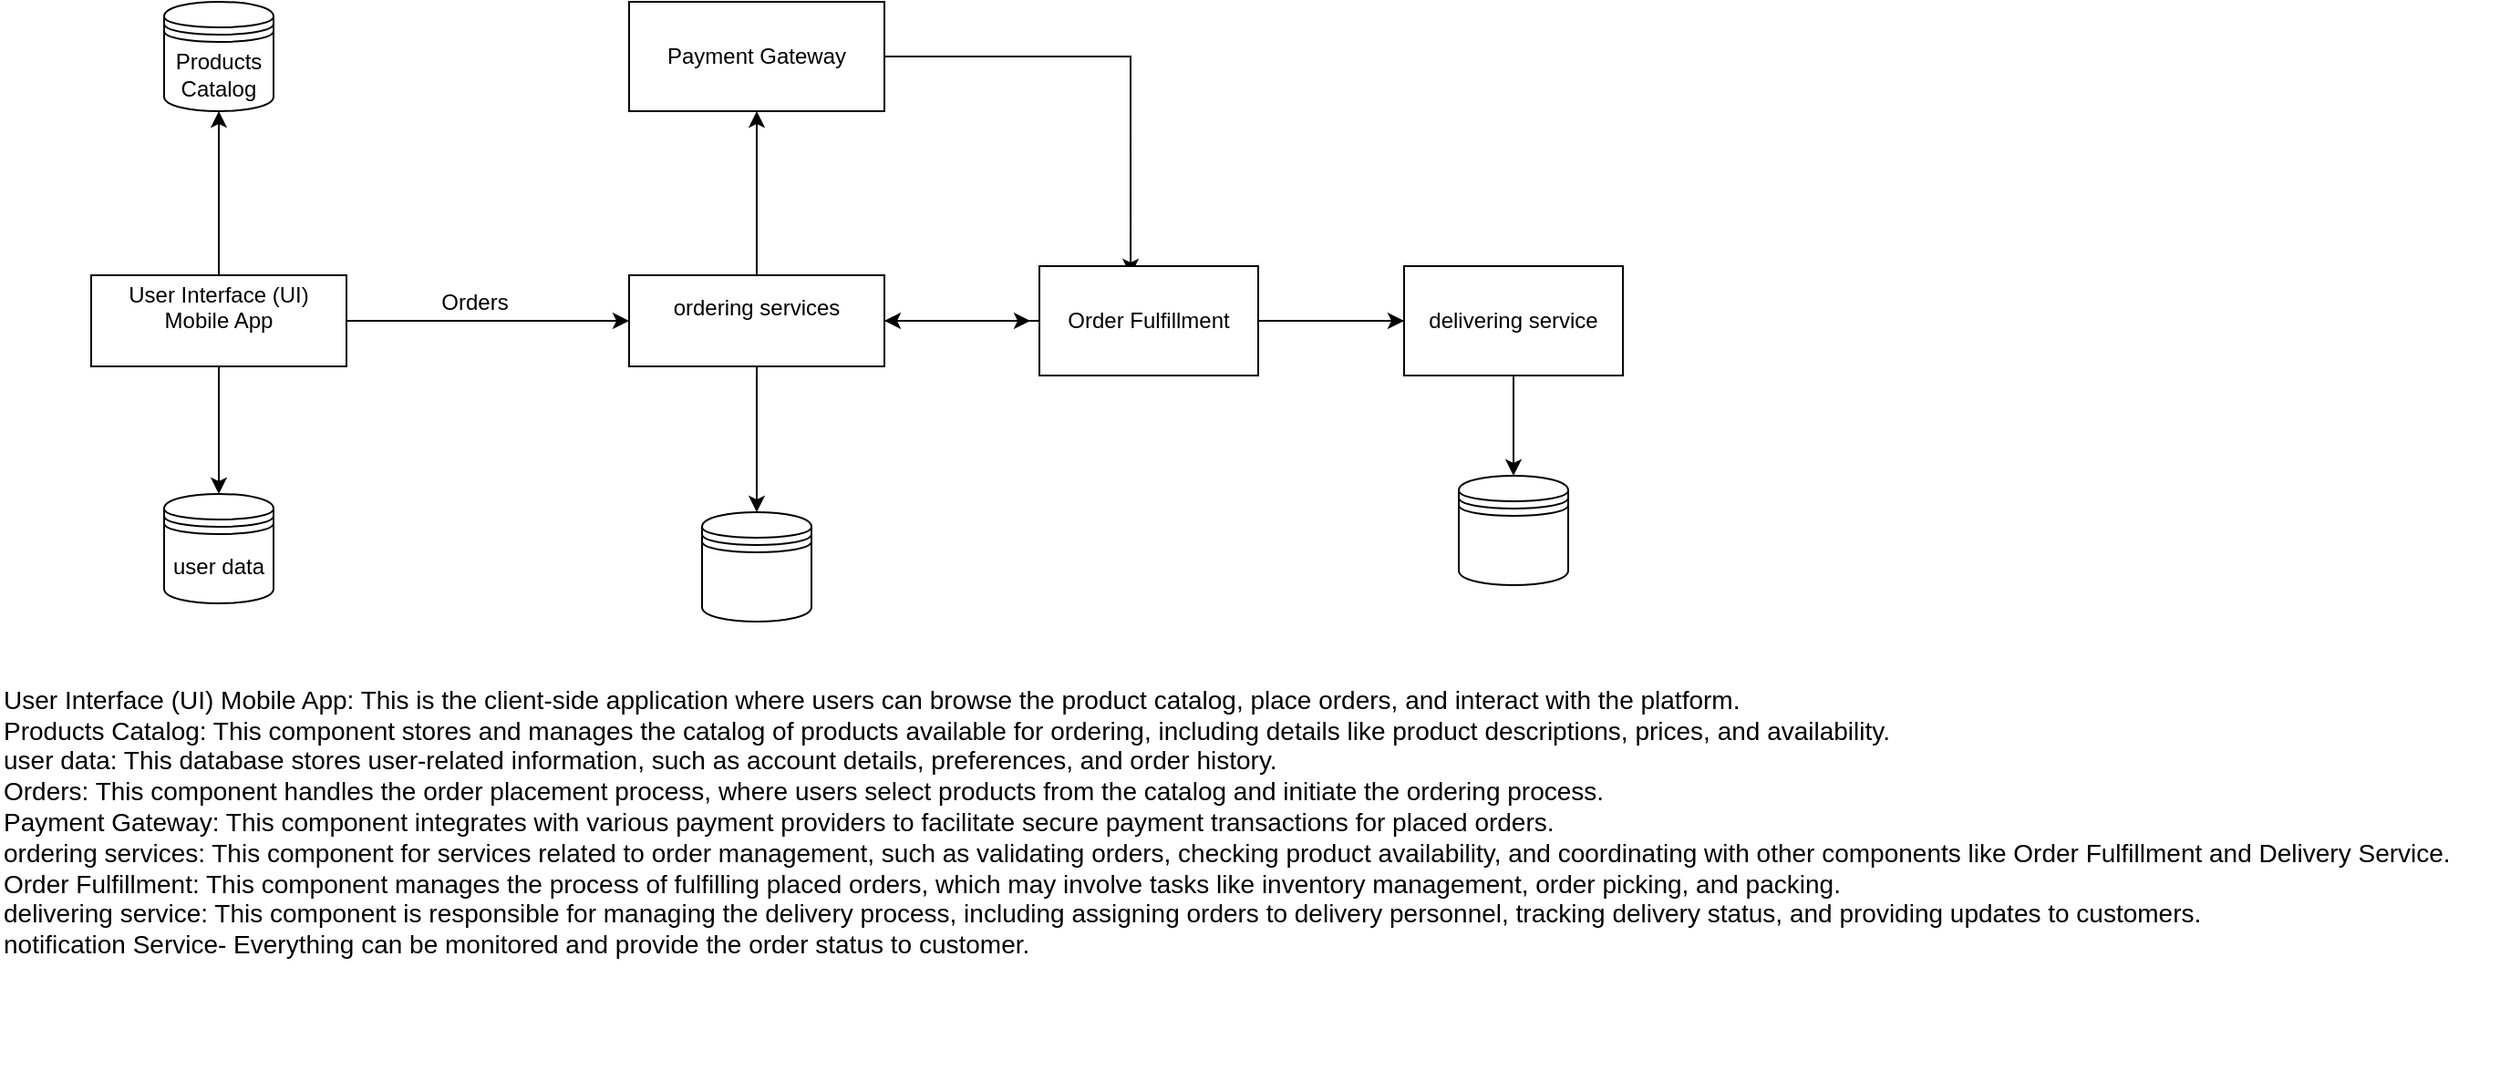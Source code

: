 <mxfile version="24.2.9" type="github">
  <diagram name="Page-1" id="YpglVCuMIgUVX-B_KefH">
    <mxGraphModel dx="1167" dy="670" grid="1" gridSize="10" guides="1" tooltips="1" connect="1" arrows="1" fold="1" page="1" pageScale="1" pageWidth="850" pageHeight="1100" background="none" math="0" shadow="0">
      <root>
        <mxCell id="0" />
        <mxCell id="1" parent="0" />
        <mxCell id="n7GxqaDcqppxYLRzoBgT-16" value="" style="edgeStyle=orthogonalEdgeStyle;rounded=0;orthogonalLoop=1;jettySize=auto;html=1;" parent="1" source="n7GxqaDcqppxYLRzoBgT-3" target="n7GxqaDcqppxYLRzoBgT-14" edge="1">
          <mxGeometry relative="1" as="geometry" />
        </mxCell>
        <mxCell id="n7GxqaDcqppxYLRzoBgT-19" value="" style="edgeStyle=orthogonalEdgeStyle;rounded=0;orthogonalLoop=1;jettySize=auto;html=1;" parent="1" source="n7GxqaDcqppxYLRzoBgT-3" target="n7GxqaDcqppxYLRzoBgT-6" edge="1">
          <mxGeometry relative="1" as="geometry" />
        </mxCell>
        <mxCell id="n7GxqaDcqppxYLRzoBgT-22" style="edgeStyle=orthogonalEdgeStyle;rounded=0;orthogonalLoop=1;jettySize=auto;html=1;entryX=0;entryY=0.5;entryDx=0;entryDy=0;" parent="1" source="n7GxqaDcqppxYLRzoBgT-3" target="n7GxqaDcqppxYLRzoBgT-9" edge="1">
          <mxGeometry relative="1" as="geometry" />
        </mxCell>
        <mxCell id="n7GxqaDcqppxYLRzoBgT-3" value="&lt;br&gt;User Interface (UI)&lt;div&gt;Mobile App&lt;/div&gt;&lt;div&gt;&lt;br&gt;&lt;br&gt;&lt;/div&gt;" style="rounded=0;whiteSpace=wrap;html=1;" parent="1" vertex="1">
          <mxGeometry x="130" y="190" width="140" height="50" as="geometry" />
        </mxCell>
        <mxCell id="n7GxqaDcqppxYLRzoBgT-6" value="user d&lt;span style=&quot;background-color: initial;&quot;&gt;ata&lt;/span&gt;" style="shape=datastore;whiteSpace=wrap;html=1;" parent="1" vertex="1">
          <mxGeometry x="170" y="310" width="60" height="60" as="geometry" />
        </mxCell>
        <mxCell id="n7GxqaDcqppxYLRzoBgT-25" value="" style="edgeStyle=orthogonalEdgeStyle;rounded=0;orthogonalLoop=1;jettySize=auto;html=1;" parent="1" source="n7GxqaDcqppxYLRzoBgT-9" target="n7GxqaDcqppxYLRzoBgT-24" edge="1">
          <mxGeometry relative="1" as="geometry" />
        </mxCell>
        <mxCell id="n7GxqaDcqppxYLRzoBgT-27" value="" style="edgeStyle=orthogonalEdgeStyle;rounded=0;orthogonalLoop=1;jettySize=auto;html=1;" parent="1" source="n7GxqaDcqppxYLRzoBgT-9" target="n7GxqaDcqppxYLRzoBgT-26" edge="1">
          <mxGeometry relative="1" as="geometry" />
        </mxCell>
        <mxCell id="n7GxqaDcqppxYLRzoBgT-29" value="" style="edgeStyle=orthogonalEdgeStyle;rounded=0;orthogonalLoop=1;jettySize=auto;html=1;" parent="1" source="n7GxqaDcqppxYLRzoBgT-9" edge="1">
          <mxGeometry relative="1" as="geometry">
            <mxPoint x="645" y="215" as="targetPoint" />
          </mxGeometry>
        </mxCell>
        <mxCell id="n7GxqaDcqppxYLRzoBgT-37" value="" style="edgeStyle=orthogonalEdgeStyle;rounded=0;orthogonalLoop=1;jettySize=auto;html=1;" parent="1" source="n7GxqaDcqppxYLRzoBgT-9" target="n7GxqaDcqppxYLRzoBgT-36" edge="1">
          <mxGeometry relative="1" as="geometry" />
        </mxCell>
        <mxCell id="n7GxqaDcqppxYLRzoBgT-9" value="&lt;div&gt;ordering services&lt;/div&gt;&lt;div&gt;&lt;br&gt;&lt;/div&gt;" style="rounded=0;whiteSpace=wrap;html=1;" parent="1" vertex="1">
          <mxGeometry x="425" y="190" width="140" height="50" as="geometry" />
        </mxCell>
        <mxCell id="n7GxqaDcqppxYLRzoBgT-14" value="Products&lt;div&gt;&lt;span style=&quot;background-color: initial;&quot;&gt;Catalog&lt;/span&gt;&lt;/div&gt;" style="shape=datastore;whiteSpace=wrap;html=1;" parent="1" vertex="1">
          <mxGeometry x="170" y="40" width="60" height="60" as="geometry" />
        </mxCell>
        <mxCell id="n7GxqaDcqppxYLRzoBgT-23" value="Orders" style="text;html=1;align=center;verticalAlign=middle;resizable=0;points=[];autosize=1;strokeColor=none;fillColor=none;" parent="1" vertex="1">
          <mxGeometry x="310" y="190" width="60" height="30" as="geometry" />
        </mxCell>
        <mxCell id="n7GxqaDcqppxYLRzoBgT-32" style="edgeStyle=orthogonalEdgeStyle;rounded=0;orthogonalLoop=1;jettySize=auto;html=1;entryX=0.417;entryY=0.083;entryDx=0;entryDy=0;entryPerimeter=0;" parent="1" source="n7GxqaDcqppxYLRzoBgT-24" target="n7GxqaDcqppxYLRzoBgT-31" edge="1">
          <mxGeometry relative="1" as="geometry">
            <mxPoint x="700" y="170" as="targetPoint" />
            <Array as="points">
              <mxPoint x="700" y="70" />
            </Array>
          </mxGeometry>
        </mxCell>
        <mxCell id="n7GxqaDcqppxYLRzoBgT-24" value="&lt;div&gt;Payment Gateway&lt;/div&gt;" style="rounded=0;whiteSpace=wrap;html=1;" parent="1" vertex="1">
          <mxGeometry x="425" y="40" width="140" height="60" as="geometry" />
        </mxCell>
        <mxCell id="n7GxqaDcqppxYLRzoBgT-26" value="" style="shape=datastore;whiteSpace=wrap;html=1;" parent="1" vertex="1">
          <mxGeometry x="880" y="300" width="60" height="60" as="geometry" />
        </mxCell>
        <mxCell id="n7GxqaDcqppxYLRzoBgT-33" style="edgeStyle=orthogonalEdgeStyle;rounded=0;orthogonalLoop=1;jettySize=auto;html=1;entryX=1;entryY=0.5;entryDx=0;entryDy=0;" parent="1" source="n7GxqaDcqppxYLRzoBgT-31" target="n7GxqaDcqppxYLRzoBgT-9" edge="1">
          <mxGeometry relative="1" as="geometry" />
        </mxCell>
        <mxCell id="n7GxqaDcqppxYLRzoBgT-35" value="" style="edgeStyle=orthogonalEdgeStyle;rounded=0;orthogonalLoop=1;jettySize=auto;html=1;" parent="1" source="n7GxqaDcqppxYLRzoBgT-31" target="n7GxqaDcqppxYLRzoBgT-34" edge="1">
          <mxGeometry relative="1" as="geometry" />
        </mxCell>
        <mxCell id="n7GxqaDcqppxYLRzoBgT-31" value="&lt;div&gt;Order Fulfillment&lt;/div&gt;" style="rounded=0;whiteSpace=wrap;html=1;" parent="1" vertex="1">
          <mxGeometry x="650" y="185" width="120" height="60" as="geometry" />
        </mxCell>
        <mxCell id="n7GxqaDcqppxYLRzoBgT-34" value="&lt;div&gt;delivering&lt;span style=&quot;background-color: initial;&quot;&gt;&amp;nbsp;service&lt;/span&gt;&lt;/div&gt;" style="rounded=0;whiteSpace=wrap;html=1;" parent="1" vertex="1">
          <mxGeometry x="850" y="185" width="120" height="60" as="geometry" />
        </mxCell>
        <mxCell id="n7GxqaDcqppxYLRzoBgT-36" value="" style="shape=datastore;whiteSpace=wrap;html=1;" parent="1" vertex="1">
          <mxGeometry x="465" y="320" width="60" height="60" as="geometry" />
        </mxCell>
        <mxCell id="n7GxqaDcqppxYLRzoBgT-39" value="&lt;div style=&quot;font-size: 14px;&quot;&gt;&lt;font style=&quot;font-size: 14px;&quot;&gt;User Interface (UI) Mobile App: This is the client-side application where users can browse the product catalog, place orders, and interact with the platform.&lt;/font&gt;&lt;/div&gt;&lt;div style=&quot;font-size: 14px;&quot;&gt;&lt;font style=&quot;font-size: 14px;&quot;&gt;Products Catalog: This component stores and manages the catalog of products available for ordering, including details like product descriptions, prices, and availability.&lt;/font&gt;&lt;/div&gt;&lt;div style=&quot;font-size: 14px;&quot;&gt;&lt;font style=&quot;font-size: 14px;&quot;&gt;user data: This database stores user-related information, such as account details, preferences, and order history.&lt;/font&gt;&lt;/div&gt;&lt;div style=&quot;font-size: 14px;&quot;&gt;&lt;font style=&quot;font-size: 14px;&quot;&gt;Orders: This component handles the order placement process, where users select products from the catalog and initiate the ordering process.&lt;/font&gt;&lt;/div&gt;&lt;div style=&quot;font-size: 14px;&quot;&gt;&lt;font style=&quot;font-size: 14px;&quot;&gt;Payment Gateway: This component integrates with various payment providers to facilitate secure payment transactions for placed orders.&lt;/font&gt;&lt;/div&gt;&lt;div style=&quot;font-size: 14px;&quot;&gt;&lt;font style=&quot;font-size: 14px;&quot;&gt;ordering services: This component for services related to order management, such as validating orders, checking product availability, and coordinating with other components like Order Fulfillment and Delivery Service.&lt;/font&gt;&lt;/div&gt;&lt;div style=&quot;font-size: 14px;&quot;&gt;&lt;font style=&quot;font-size: 14px;&quot;&gt;Order Fulfillment: This component manages the process of fulfilling placed orders, which may involve tasks like inventory management, order picking, and packing.&lt;/font&gt;&lt;/div&gt;&lt;div style=&quot;font-size: 14px;&quot;&gt;&lt;font style=&quot;font-size: 14px;&quot;&gt;delivering service: This component is responsible for managing the delivery process, including assigning orders to delivery personnel, tracking delivery status, and providing updates to customers.&lt;/font&gt;&lt;/div&gt;&lt;div style=&quot;font-size: 14px;&quot;&gt;&lt;span style=&quot;background-color: initial;&quot;&gt;notification Service- Everything can be monitored and provide the order status to customer.&lt;/span&gt;&lt;br&gt;&lt;/div&gt;&lt;div style=&quot;font-size: 14px;&quot;&gt;&lt;font style=&quot;font-size: 14px;&quot;&gt;&lt;br&gt;&lt;/font&gt;&lt;/div&gt;&lt;div style=&quot;font-size: 14px;&quot;&gt;&lt;font style=&quot;font-size: 14px;&quot;&gt;&lt;br&gt;&lt;/font&gt;&lt;/div&gt;&lt;div style=&quot;font-size: 14px;&quot;&gt;&lt;font style=&quot;font-size: 14px;&quot;&gt;&lt;br&gt;&lt;/font&gt;&lt;/div&gt;" style="text;html=1;align=left;verticalAlign=middle;resizable=0;points=[];autosize=1;strokeColor=none;fillColor=none;" parent="1" vertex="1">
          <mxGeometry x="80" y="405" width="1370" height="220" as="geometry" />
        </mxCell>
      </root>
    </mxGraphModel>
  </diagram>
</mxfile>
